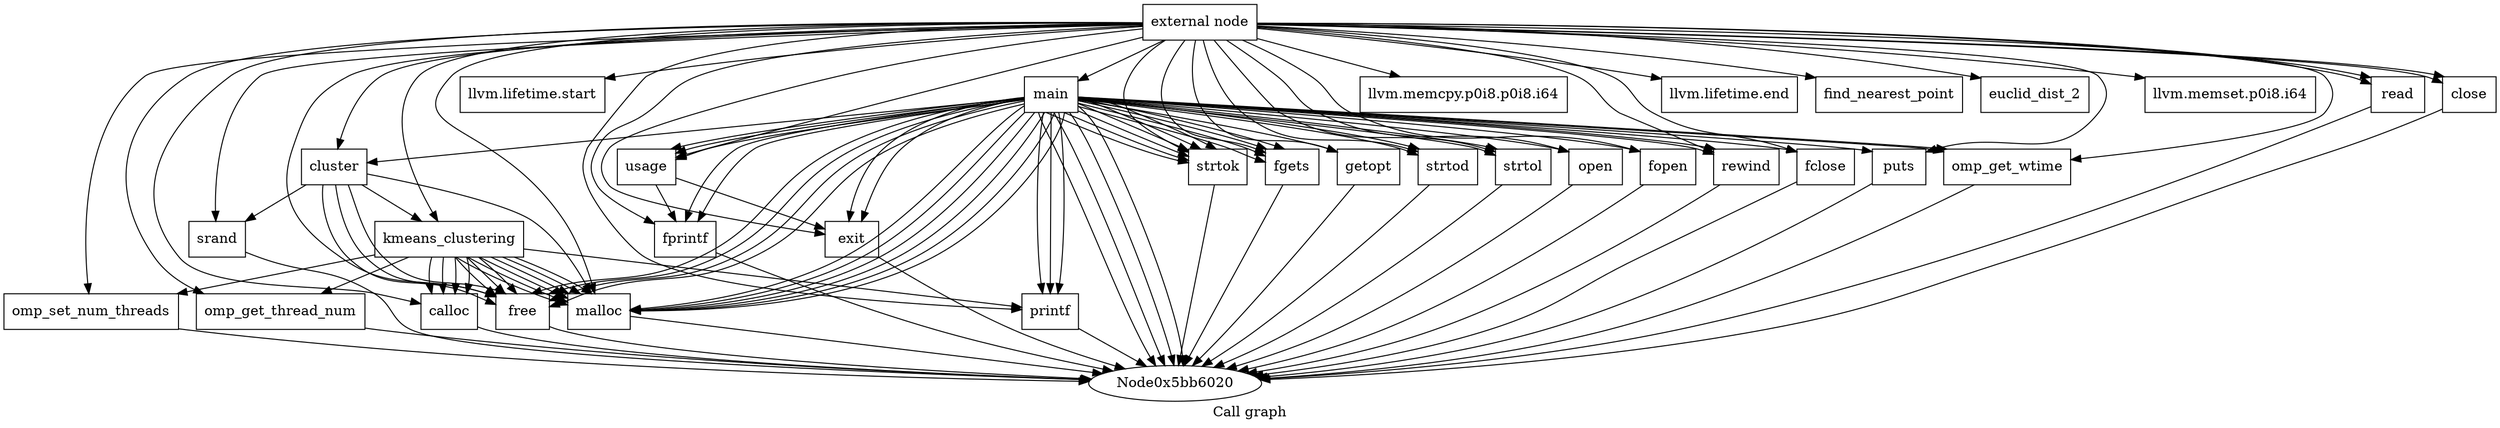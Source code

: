 digraph "Call graph" {
	label="Call graph";

	Node0x5bde5f0 [shape=record,label="{external node}"];
	Node0x5bde5f0 -> Node0x5bbfb60;
	Node0x5bde5f0 -> Node0x5bb2d60;
	Node0x5bde5f0 -> Node0x5bb92d0;
	Node0x5bde5f0 -> Node0x5bb33c0;
	Node0x5bde5f0 -> Node0x5bbecb0;
	Node0x5bde5f0 -> Node0x5bd3df0;
	Node0x5bde5f0 -> Node0x5bb7d20;
	Node0x5bde5f0 -> Node0x5bdbdf0;
	Node0x5bde5f0 -> Node0x5bbf940;
	Node0x5bde5f0 -> Node0x5baed50;
	Node0x5bde5f0 -> Node0x5bb66f0;
	Node0x5bde5f0 -> Node0x5bafef0;
	Node0x5bde5f0 -> Node0x5ba7ec0;
	Node0x5bde5f0 -> Node0x5bef800;
	Node0x5bde5f0 -> Node0x5bef800;
	Node0x5bde5f0 -> Node0x5baf180;
	Node0x5bde5f0 -> Node0x5baf180;
	Node0x5bde5f0 -> Node0x5bbbbf0;
	Node0x5bde5f0 -> Node0x5bb9e70;
	Node0x5bde5f0 -> Node0x5bb3950;
	Node0x5bde5f0 -> Node0x5bd21d0;
	Node0x5bde5f0 -> Node0x5bbe480;
	Node0x5bde5f0 -> Node0x5bba9e0;
	Node0x5bde5f0 -> Node0x5bdbbf0;
	Node0x5bde5f0 -> Node0x5bd48b0;
	Node0x5bde5f0 -> Node0x5bb5a60;
	Node0x5bde5f0 -> Node0x5bb2740;
	Node0x5bde5f0 -> Node0x5bb9610;
	Node0x5bde5f0 -> Node0x5bb79b0;
	Node0x5bde5f0 -> Node0x5bbd9e0;
	Node0x5bde5f0 -> Node0x5bac3e0;
	Node0x5bde5f0 -> Node0x5bc0330;
	Node0x5bde5f0 -> Node0x5bbd3e0;
	Node0x5bde5f0 -> Node0x5bb77f0;
	Node0x5bbfb60 [shape=record,label="{cluster}"];
	Node0x5bbfb60 -> Node0x5bb2d60;
	Node0x5bbfb60 -> Node0x5bb92d0;
	Node0x5bbfb60 -> Node0x5bbd9e0;
	Node0x5bbfb60 -> Node0x5bb33c0;
	Node0x5bbfb60 -> Node0x5bb33c0;
	Node0x5bbfb60 -> Node0x5bb33c0;
	Node0x5bb2d60 [shape=record,label="{malloc}"];
	Node0x5bb2d60 -> Node0x5bb6020;
	Node0x5bb92d0 [shape=record,label="{srand}"];
	Node0x5bb92d0 -> Node0x5bb6020;
	Node0x5bbd9e0 [shape=record,label="{kmeans_clustering}"];
	Node0x5bbd9e0 -> Node0x5bb2d60;
	Node0x5bbd9e0 -> Node0x5bb2d60;
	Node0x5bbd9e0 -> Node0x5bc0330;
	Node0x5bbd9e0 -> Node0x5bb2d60;
	Node0x5bbd9e0 -> Node0x5bc0330;
	Node0x5bbd9e0 -> Node0x5bb2d60;
	Node0x5bbd9e0 -> Node0x5bc0330;
	Node0x5bbd9e0 -> Node0x5bb2d60;
	Node0x5bbd9e0 -> Node0x5bb2d60;
	Node0x5bbd9e0 -> Node0x5bc0330;
	Node0x5bbd9e0 -> Node0x5bb5a60;
	Node0x5bbd9e0 -> Node0x5bbd3e0;
	Node0x5bbd9e0 -> Node0x5bb77f0;
	Node0x5bbd9e0 -> Node0x5bb33c0;
	Node0x5bbd9e0 -> Node0x5bb33c0;
	Node0x5bbd9e0 -> Node0x5bb33c0;
	Node0x5bb79b0 [shape=record,label="{euclid_dist_2}"];
	Node0x5bb33c0 [shape=record,label="{free}"];
	Node0x5bb33c0 -> Node0x5bb6020;
	Node0x5bbecb0 [shape=record,label="{usage}"];
	Node0x5bbecb0 -> Node0x5bd3df0;
	Node0x5bbecb0 -> Node0x5bb7d20;
	Node0x5bd3df0 [shape=record,label="{fprintf}"];
	Node0x5bd3df0 -> Node0x5bb6020;
	Node0x5bb7d20 [shape=record,label="{exit}"];
	Node0x5bb7d20 -> Node0x5bb6020;
	Node0x5bdbdf0 [shape=record,label="{main}"];
	Node0x5bdbdf0 -> Node0x5baed50;
	Node0x5bdbdf0 -> Node0x5bb66f0;
	Node0x5bdbdf0 -> Node0x5bafef0;
	Node0x5bdbdf0 -> Node0x5bafef0;
	Node0x5bdbdf0 -> Node0x5bbecb0;
	Node0x5bdbdf0 -> Node0x5bbecb0;
	Node0x5bdbdf0 -> Node0x5bbecb0;
	Node0x5bdbdf0 -> Node0x5ba7ec0;
	Node0x5bdbdf0 -> Node0x5bd3df0;
	Node0x5bdbdf0 -> Node0x5bb7d20;
	Node0x5bdbdf0 -> Node0x5bb6020;
	Node0x5bdbdf0 -> Node0x5bb6020;
	Node0x5bdbdf0 -> Node0x5bb2d60;
	Node0x5bdbdf0 -> Node0x5bb2d60;
	Node0x5bdbdf0 -> Node0x5bb2d60;
	Node0x5bdbdf0 -> Node0x5bb6020;
	Node0x5bdbdf0 -> Node0x5bb6020;
	Node0x5bdbdf0 -> Node0x5bbbbf0;
	Node0x5bdbdf0 -> Node0x5bb9e70;
	Node0x5bdbdf0 -> Node0x5bd3df0;
	Node0x5bdbdf0 -> Node0x5bb7d20;
	Node0x5bdbdf0 -> Node0x5bb3950;
	Node0x5bdbdf0 -> Node0x5bb9e70;
	Node0x5bdbdf0 -> Node0x5bd21d0;
	Node0x5bdbdf0 -> Node0x5bb9e70;
	Node0x5bdbdf0 -> Node0x5bb3950;
	Node0x5bdbdf0 -> Node0x5bb3950;
	Node0x5bdbdf0 -> Node0x5bb3950;
	Node0x5bdbdf0 -> Node0x5bb2d60;
	Node0x5bdbdf0 -> Node0x5bb2d60;
	Node0x5bdbdf0 -> Node0x5bb2d60;
	Node0x5bdbdf0 -> Node0x5bd21d0;
	Node0x5bdbdf0 -> Node0x5bb9e70;
	Node0x5bdbdf0 -> Node0x5bb3950;
	Node0x5bdbdf0 -> Node0x5bb3950;
	Node0x5bdbdf0 -> Node0x5bb66f0;
	Node0x5bdbdf0 -> Node0x5bbe480;
	Node0x5bdbdf0 -> Node0x5bba9e0;
	Node0x5bdbdf0 -> Node0x5bd48b0;
	Node0x5bdbdf0 -> Node0x5bbfb60;
	Node0x5bdbdf0 -> Node0x5bd48b0;
	Node0x5bdbdf0 -> Node0x5bb5a60;
	Node0x5bdbdf0 -> Node0x5bb5a60;
	Node0x5bdbdf0 -> Node0x5bb5a60;
	Node0x5bdbdf0 -> Node0x5bb33c0;
	Node0x5bdbdf0 -> Node0x5bb33c0;
	Node0x5bdbdf0 -> Node0x5bb33c0;
	Node0x5bdbdf0 -> Node0x5bb33c0;
	Node0x5bbf940 [shape=record,label="{llvm.lifetime.start}"];
	Node0x5baed50 [shape=record,label="{getopt}"];
	Node0x5baed50 -> Node0x5bb6020;
	Node0x5bb66f0 [shape=record,label="{strtod}"];
	Node0x5bb66f0 -> Node0x5bb6020;
	Node0x5bafef0 [shape=record,label="{strtol}"];
	Node0x5bafef0 -> Node0x5bb6020;
	Node0x5ba7ec0 [shape=record,label="{open}"];
	Node0x5ba7ec0 -> Node0x5bb6020;
	Node0x5bef800 [shape=record,label="{read}"];
	Node0x5bef800 -> Node0x5bb6020;
	Node0x5baf180 [shape=record,label="{close}"];
	Node0x5baf180 -> Node0x5bb6020;
	Node0x5bbbbf0 [shape=record,label="{fopen}"];
	Node0x5bbbbf0 -> Node0x5bb6020;
	Node0x5bb9e70 [shape=record,label="{fgets}"];
	Node0x5bb9e70 -> Node0x5bb6020;
	Node0x5bdbbf0 [shape=record,label="{llvm.memcpy.p0i8.p0i8.i64}"];
	Node0x5bb3950 [shape=record,label="{strtok}"];
	Node0x5bb3950 -> Node0x5bb6020;
	Node0x5bd21d0 [shape=record,label="{rewind}"];
	Node0x5bd21d0 -> Node0x5bb6020;
	Node0x5bbe480 [shape=record,label="{fclose}"];
	Node0x5bbe480 -> Node0x5bb6020;
	Node0x5bba9e0 [shape=record,label="{puts}"];
	Node0x5bba9e0 -> Node0x5bb6020;
	Node0x5bd48b0 [shape=record,label="{omp_get_wtime}"];
	Node0x5bd48b0 -> Node0x5bb6020;
	Node0x5bb5a60 [shape=record,label="{printf}"];
	Node0x5bb5a60 -> Node0x5bb6020;
	Node0x5bb2740 [shape=record,label="{llvm.lifetime.end}"];
	Node0x5bb9610 [shape=record,label="{find_nearest_point}"];
	Node0x5bac3e0 [shape=record,label="{llvm.memset.p0i8.i64}"];
	Node0x5bc0330 [shape=record,label="{calloc}"];
	Node0x5bc0330 -> Node0x5bb6020;
	Node0x5bbd3e0 [shape=record,label="{omp_set_num_threads}"];
	Node0x5bbd3e0 -> Node0x5bb6020;
	Node0x5bb77f0 [shape=record,label="{omp_get_thread_num}"];
	Node0x5bb77f0 -> Node0x5bb6020;
}
